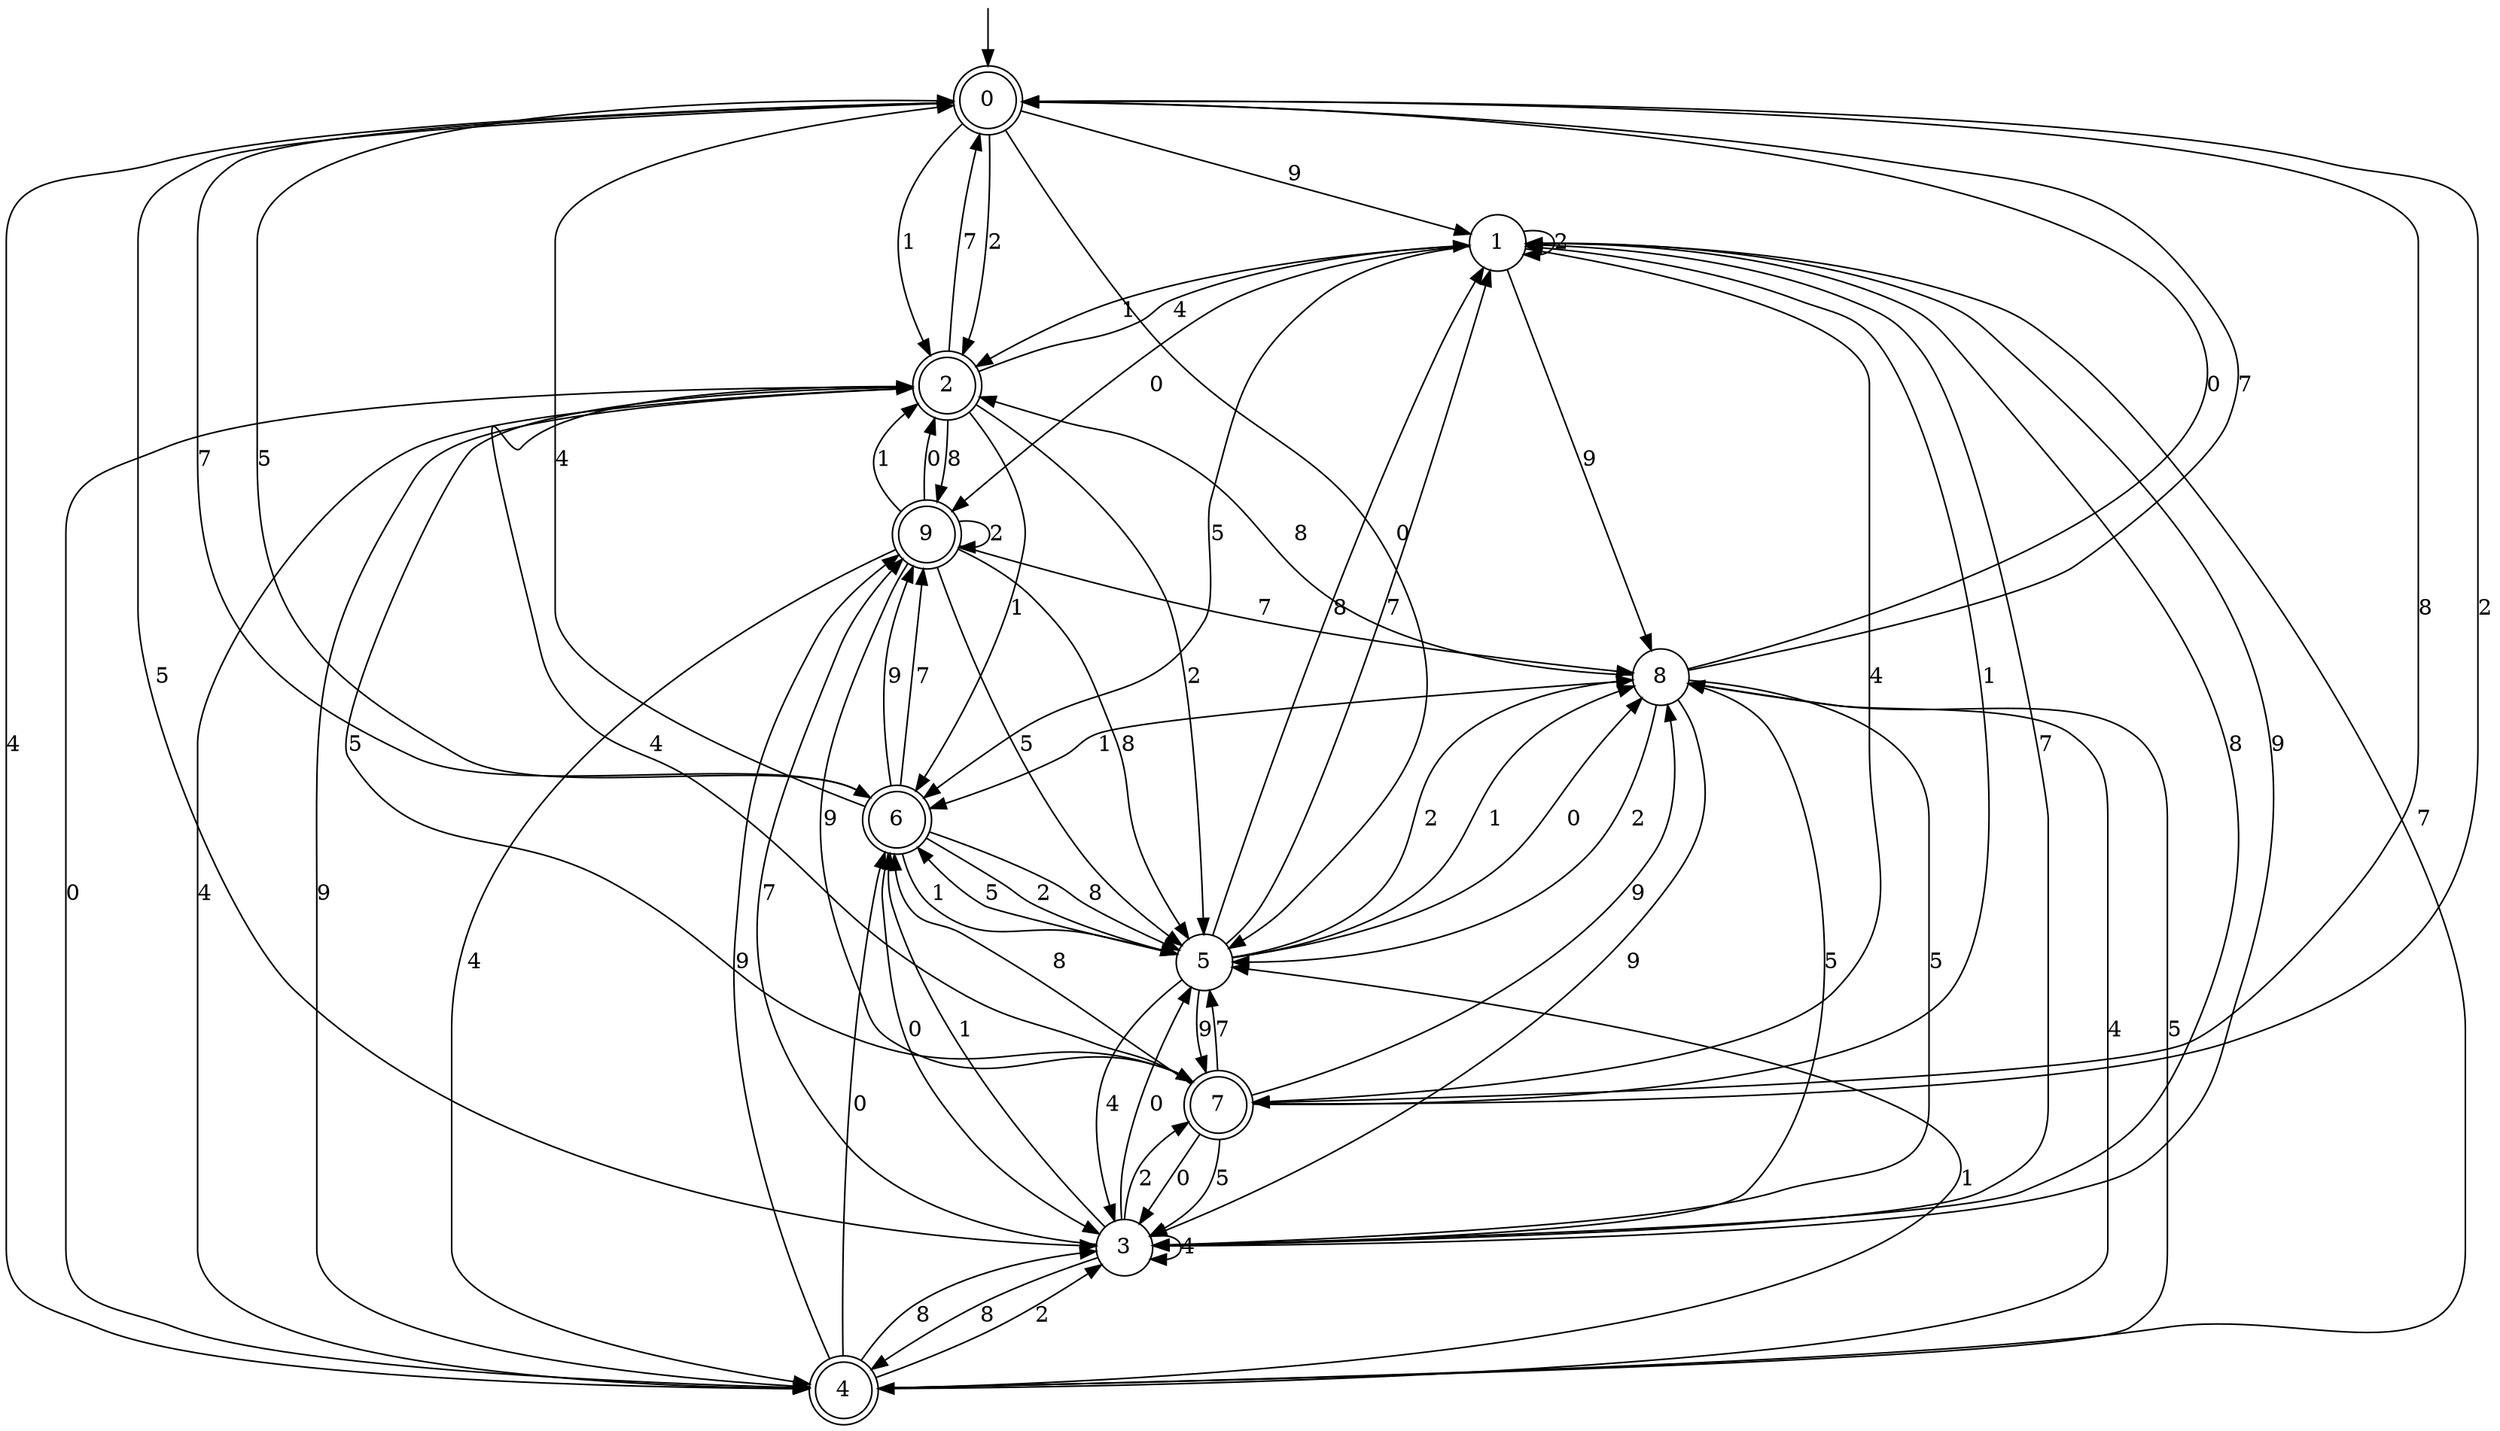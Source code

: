 digraph g {

	s0 [shape="doublecircle" label="0"];
	s1 [shape="circle" label="1"];
	s2 [shape="doublecircle" label="2"];
	s3 [shape="circle" label="3"];
	s4 [shape="doublecircle" label="4"];
	s5 [shape="circle" label="5"];
	s6 [shape="doublecircle" label="6"];
	s7 [shape="doublecircle" label="7"];
	s8 [shape="circle" label="8"];
	s9 [shape="doublecircle" label="9"];
	s0 -> s1 [label="9"];
	s0 -> s2 [label="2"];
	s0 -> s2 [label="1"];
	s0 -> s3 [label="5"];
	s0 -> s4 [label="4"];
	s0 -> s5 [label="0"];
	s0 -> s6 [label="7"];
	s0 -> s7 [label="8"];
	s1 -> s8 [label="9"];
	s1 -> s1 [label="2"];
	s1 -> s2 [label="1"];
	s1 -> s6 [label="5"];
	s1 -> s7 [label="4"];
	s1 -> s9 [label="0"];
	s1 -> s3 [label="7"];
	s1 -> s3 [label="8"];
	s2 -> s4 [label="9"];
	s2 -> s5 [label="2"];
	s2 -> s6 [label="1"];
	s2 -> s7 [label="5"];
	s2 -> s1 [label="4"];
	s2 -> s4 [label="0"];
	s2 -> s0 [label="7"];
	s2 -> s9 [label="8"];
	s3 -> s1 [label="9"];
	s3 -> s7 [label="2"];
	s3 -> s6 [label="1"];
	s3 -> s8 [label="5"];
	s3 -> s3 [label="4"];
	s3 -> s5 [label="0"];
	s3 -> s9 [label="7"];
	s3 -> s4 [label="8"];
	s4 -> s9 [label="9"];
	s4 -> s3 [label="2"];
	s4 -> s5 [label="1"];
	s4 -> s8 [label="5"];
	s4 -> s2 [label="4"];
	s4 -> s6 [label="0"];
	s4 -> s1 [label="7"];
	s4 -> s3 [label="8"];
	s5 -> s7 [label="9"];
	s5 -> s8 [label="2"];
	s5 -> s8 [label="1"];
	s5 -> s6 [label="5"];
	s5 -> s3 [label="4"];
	s5 -> s8 [label="0"];
	s5 -> s1 [label="7"];
	s5 -> s1 [label="8"];
	s6 -> s9 [label="9"];
	s6 -> s5 [label="2"];
	s6 -> s5 [label="1"];
	s6 -> s0 [label="5"];
	s6 -> s0 [label="4"];
	s6 -> s3 [label="0"];
	s6 -> s9 [label="7"];
	s6 -> s5 [label="8"];
	s7 -> s8 [label="9"];
	s7 -> s0 [label="2"];
	s7 -> s1 [label="1"];
	s7 -> s3 [label="5"];
	s7 -> s2 [label="4"];
	s7 -> s3 [label="0"];
	s7 -> s5 [label="7"];
	s7 -> s6 [label="8"];
	s8 -> s3 [label="9"];
	s8 -> s5 [label="2"];
	s8 -> s6 [label="1"];
	s8 -> s3 [label="5"];
	s8 -> s4 [label="4"];
	s8 -> s0 [label="0"];
	s8 -> s0 [label="7"];
	s8 -> s2 [label="8"];
	s9 -> s7 [label="9"];
	s9 -> s9 [label="2"];
	s9 -> s2 [label="1"];
	s9 -> s5 [label="5"];
	s9 -> s4 [label="4"];
	s9 -> s2 [label="0"];
	s9 -> s8 [label="7"];
	s9 -> s5 [label="8"];

__start0 [label="" shape="none" width="0" height="0"];
__start0 -> s0;

}
